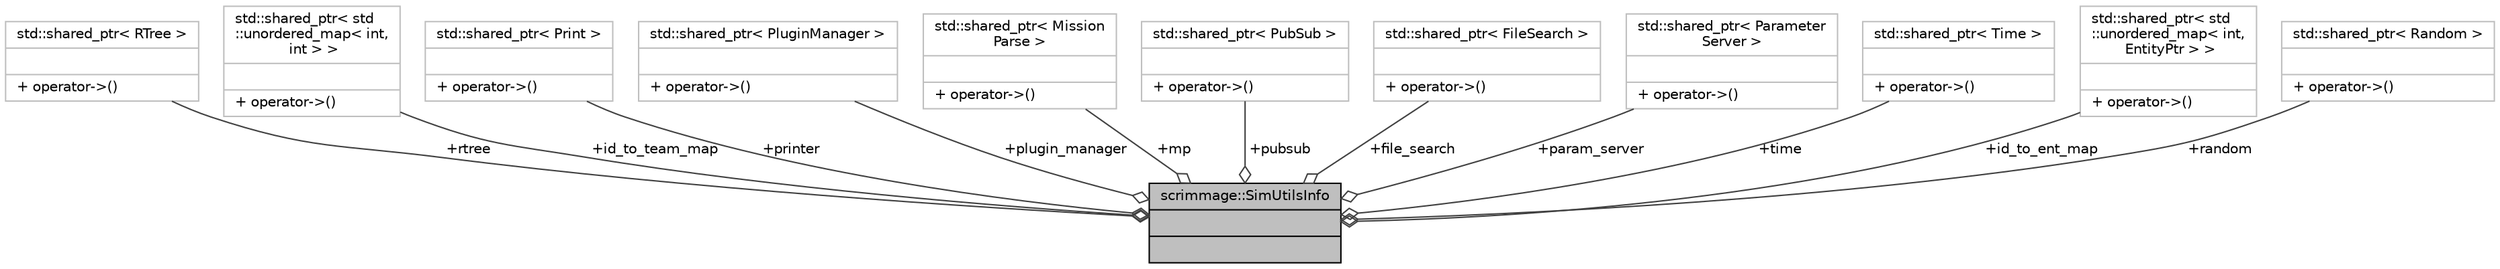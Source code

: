 digraph "scrimmage::SimUtilsInfo"
{
 // LATEX_PDF_SIZE
  edge [fontname="Helvetica",fontsize="10",labelfontname="Helvetica",labelfontsize="10"];
  node [fontname="Helvetica",fontsize="10",shape=record];
  Node1 [label="{scrimmage::SimUtilsInfo\n||}",height=0.2,width=0.4,color="black", fillcolor="grey75", style="filled", fontcolor="black",tooltip=" "];
  Node2 -> Node1 [color="grey25",fontsize="10",style="solid",label=" +rtree" ,arrowhead="odiamond",fontname="Helvetica"];
  Node2 [label="{std::shared_ptr\< RTree \>\n||+ operator-\>()\l}",height=0.2,width=0.4,color="grey75", fillcolor="white", style="filled",tooltip=" "];
  Node11 -> Node1 [color="grey25",fontsize="10",style="solid",label=" +id_to_team_map" ,arrowhead="odiamond",fontname="Helvetica"];
  Node11 [label="{std::shared_ptr\< std\l::unordered_map\< int,\l int \> \>\n||+ operator-\>()\l}",height=0.2,width=0.4,color="grey75", fillcolor="white", style="filled",tooltip=" "];
  Node14 -> Node1 [color="grey25",fontsize="10",style="solid",label=" +printer" ,arrowhead="odiamond",fontname="Helvetica"];
  Node14 [label="{std::shared_ptr\< Print \>\n||+ operator-\>()\l}",height=0.2,width=0.4,color="grey75", fillcolor="white", style="filled",tooltip=" "];
  Node25 -> Node1 [color="grey25",fontsize="10",style="solid",label=" +plugin_manager" ,arrowhead="odiamond",fontname="Helvetica"];
  Node25 [label="{std::shared_ptr\< PluginManager \>\n||+ operator-\>()\l}",height=0.2,width=0.4,color="grey75", fillcolor="white", style="filled",tooltip=" "];
  Node31 -> Node1 [color="grey25",fontsize="10",style="solid",label=" +mp" ,arrowhead="odiamond",fontname="Helvetica"];
  Node31 [label="{std::shared_ptr\< Mission\lParse \>\n||+ operator-\>()\l}",height=0.2,width=0.4,color="grey75", fillcolor="white", style="filled",tooltip=" "];
  Node51 -> Node1 [color="grey25",fontsize="10",style="solid",label=" +pubsub" ,arrowhead="odiamond",fontname="Helvetica"];
  Node51 [label="{std::shared_ptr\< PubSub \>\n||+ operator-\>()\l}",height=0.2,width=0.4,color="grey75", fillcolor="white", style="filled",tooltip=" "];
  Node53 -> Node1 [color="grey25",fontsize="10",style="solid",label=" +file_search" ,arrowhead="odiamond",fontname="Helvetica"];
  Node53 [label="{std::shared_ptr\< FileSearch \>\n||+ operator-\>()\l}",height=0.2,width=0.4,color="grey75", fillcolor="white", style="filled",tooltip=" "];
  Node56 -> Node1 [color="grey25",fontsize="10",style="solid",label=" +param_server" ,arrowhead="odiamond",fontname="Helvetica"];
  Node56 [label="{std::shared_ptr\< Parameter\lServer \>\n||+ operator-\>()\l}",height=0.2,width=0.4,color="grey75", fillcolor="white", style="filled",tooltip=" "];
  Node18 -> Node1 [color="grey25",fontsize="10",style="solid",label=" +time" ,arrowhead="odiamond",fontname="Helvetica"];
  Node18 [label="{std::shared_ptr\< Time \>\n||+ operator-\>()\l}",height=0.2,width=0.4,color="grey75", fillcolor="white", style="filled",tooltip=" "];
  Node59 -> Node1 [color="grey25",fontsize="10",style="solid",label=" +id_to_ent_map" ,arrowhead="odiamond",fontname="Helvetica"];
  Node59 [label="{std::shared_ptr\< std\l::unordered_map\< int,\l EntityPtr \> \>\n||+ operator-\>()\l}",height=0.2,width=0.4,color="grey75", fillcolor="white", style="filled",tooltip=" "];
  Node61 -> Node1 [color="grey25",fontsize="10",style="solid",label=" +random" ,arrowhead="odiamond",fontname="Helvetica"];
  Node61 [label="{std::shared_ptr\< Random \>\n||+ operator-\>()\l}",height=0.2,width=0.4,color="grey75", fillcolor="white", style="filled",tooltip=" "];
}
